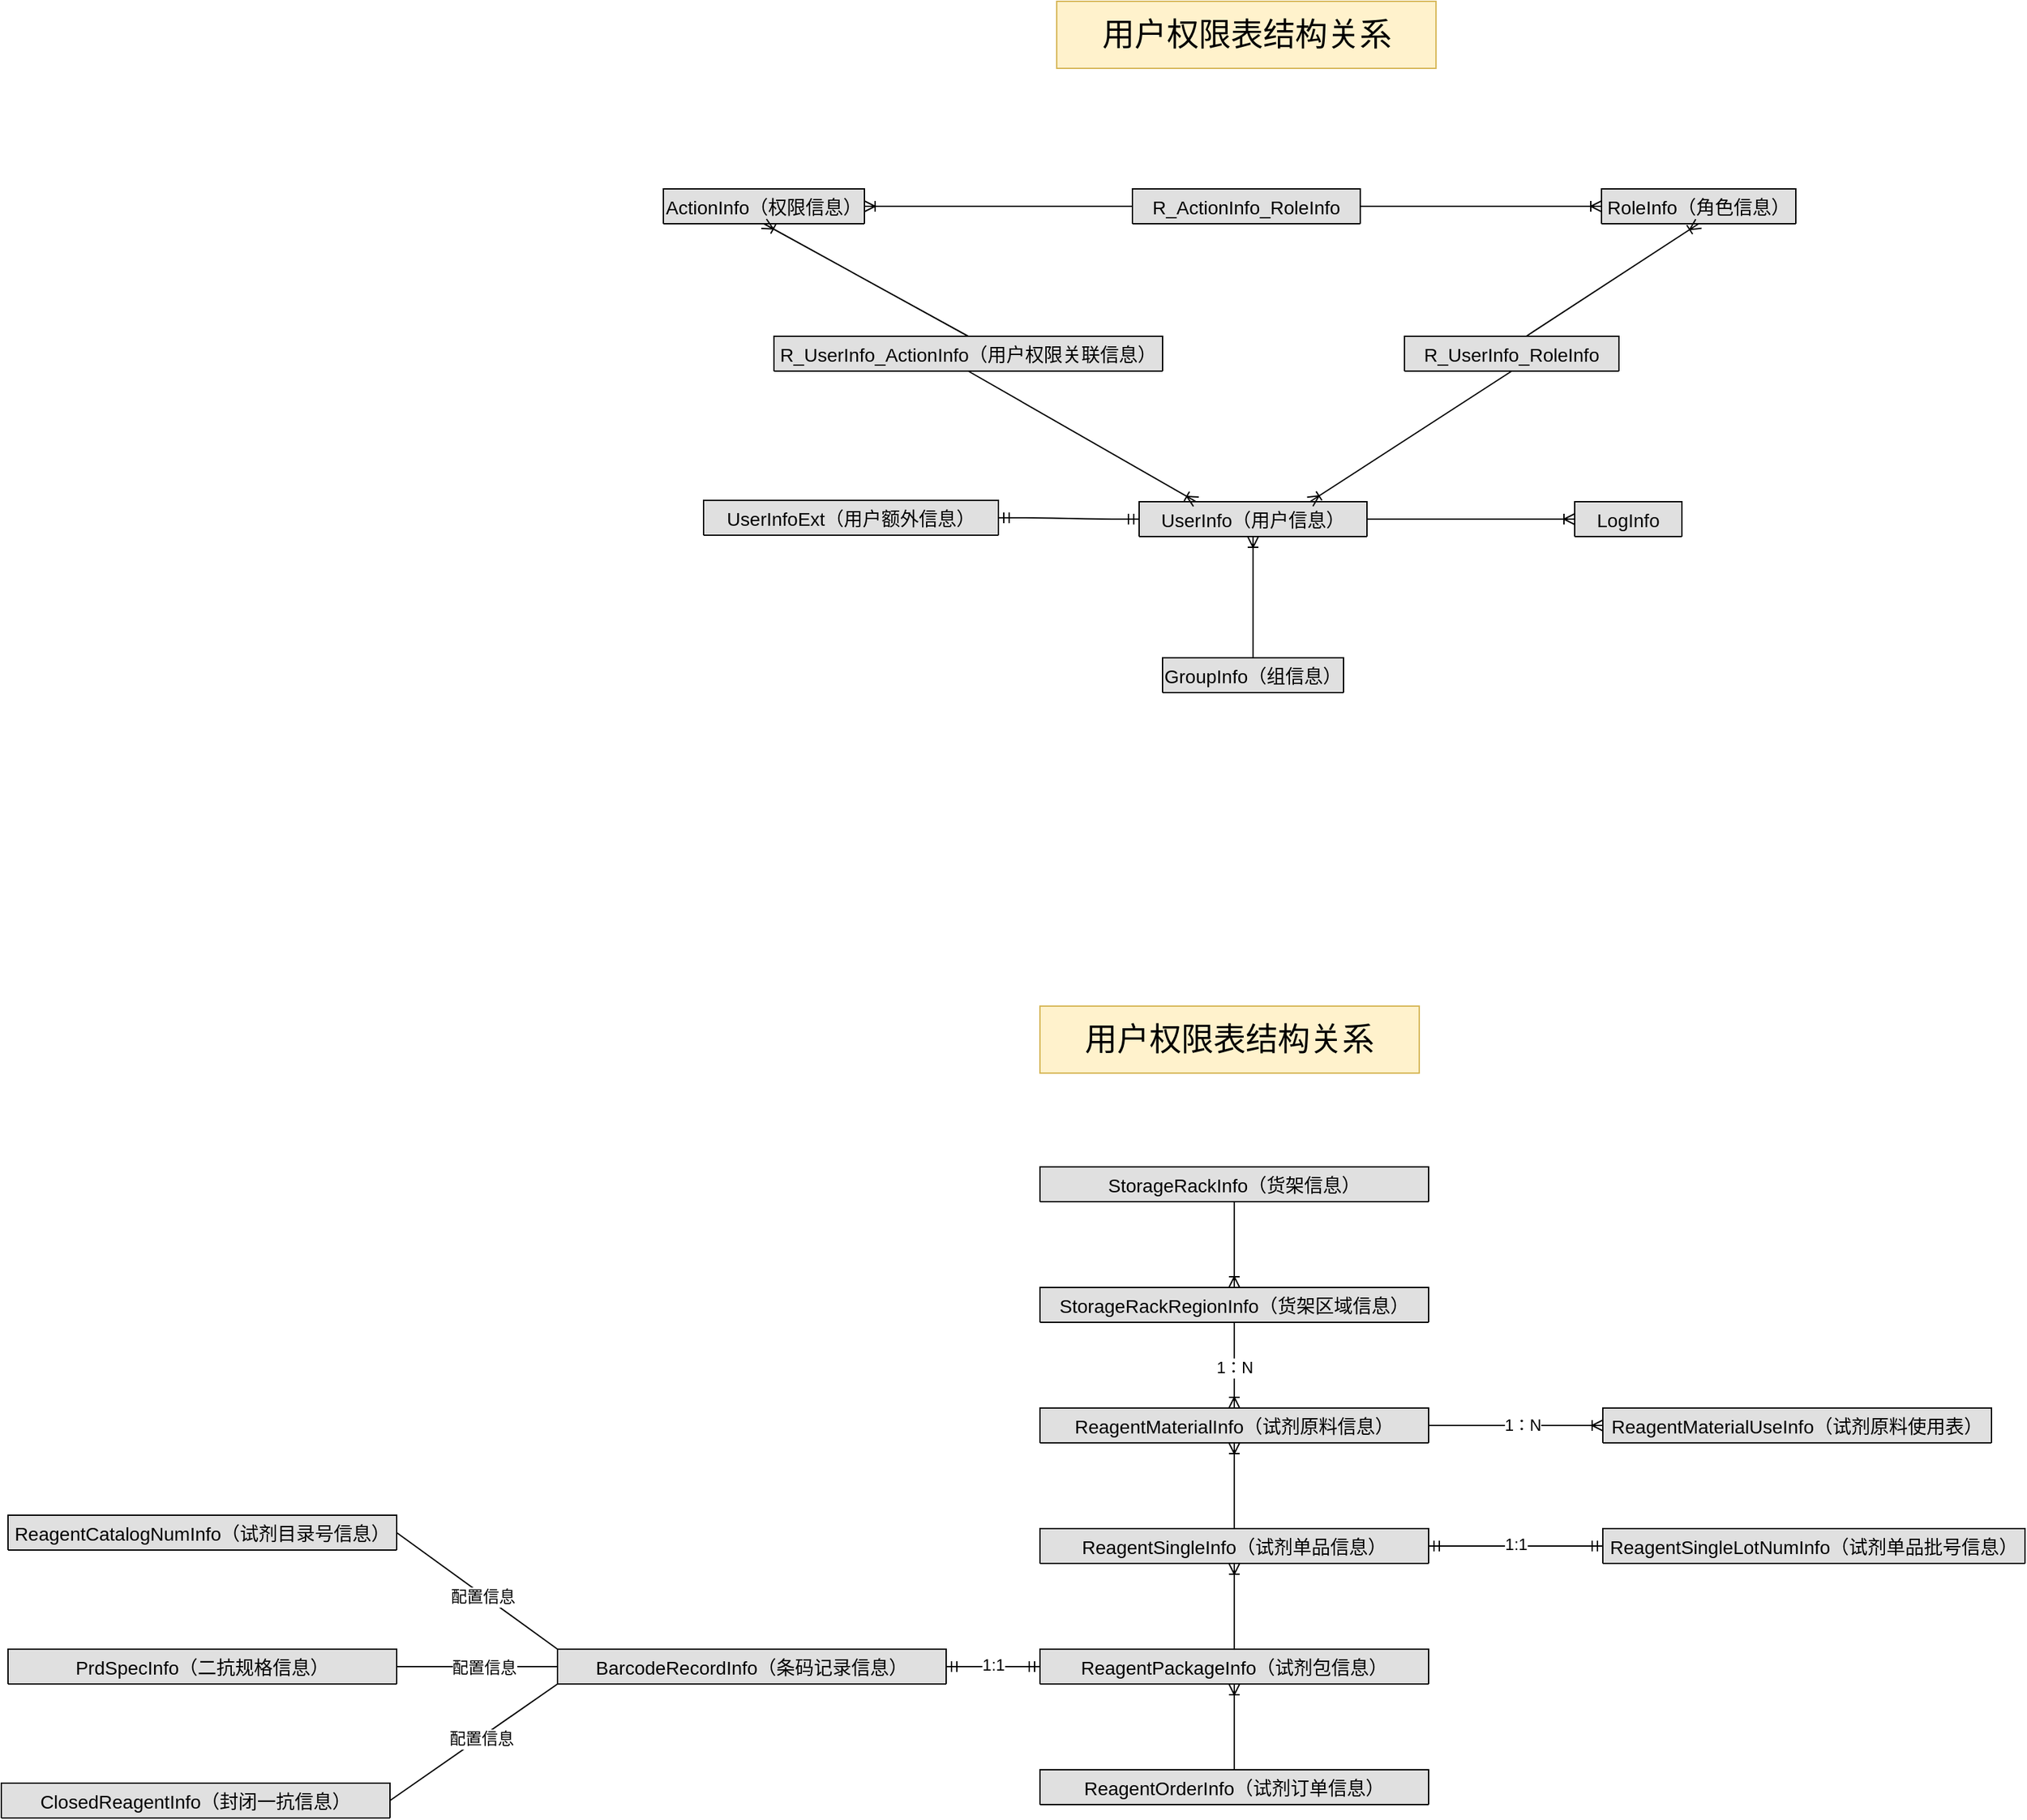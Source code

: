 <mxfile version="12.5.5" type="github">
  <diagram id="uVdVUegfJ4Co0dEcWwCi" name="Page-1">
    <mxGraphModel dx="2200" dy="1728" grid="1" gridSize="10" guides="1" tooltips="1" connect="1" arrows="1" fold="1" page="1" pageScale="1" pageWidth="3000" pageHeight="3000" math="0" shadow="0">
      <root>
        <mxCell id="0"/>
        <mxCell id="1" parent="0"/>
        <mxCell id="xN7cwKIfn4v0KPfY66kA-1" value="UserInfo（用户信息）" style="swimlane;fontStyle=0;childLayout=stackLayout;horizontal=1;startSize=26;fillColor=#e0e0e0;horizontalStack=0;resizeParent=1;resizeParentMax=0;resizeLast=0;collapsible=1;marginBottom=0;swimlaneFillColor=#ffffff;align=center;fontSize=14;" parent="1" vertex="1" collapsed="1">
          <mxGeometry x="969" y="693.5" width="170" height="26" as="geometry">
            <mxRectangle x="805" y="848" width="160" height="52" as="alternateBounds"/>
          </mxGeometry>
        </mxCell>
        <mxCell id="xN7cwKIfn4v0KPfY66kA-2" value="GroupInfo（组信息）" style="swimlane;fontStyle=0;childLayout=stackLayout;horizontal=1;startSize=26;fillColor=#e0e0e0;horizontalStack=0;resizeParent=1;resizeParentMax=0;resizeLast=0;collapsible=1;marginBottom=0;swimlaneFillColor=#ffffff;align=center;fontSize=14;" parent="1" vertex="1" collapsed="1">
          <mxGeometry x="986.5" y="810" width="135" height="26" as="geometry">
            <mxRectangle x="805" y="1056.5" width="160" height="52" as="alternateBounds"/>
          </mxGeometry>
        </mxCell>
        <mxCell id="xN7cwKIfn4v0KPfY66kA-3" value="ActionInfo（权限信息）" style="swimlane;fontStyle=0;childLayout=stackLayout;horizontal=1;startSize=26;fillColor=#e0e0e0;horizontalStack=0;resizeParent=1;resizeParentMax=0;resizeLast=0;collapsible=1;marginBottom=0;swimlaneFillColor=#ffffff;align=center;fontSize=14;" parent="1" vertex="1" collapsed="1">
          <mxGeometry x="614" y="460" width="150" height="26" as="geometry">
            <mxRectangle x="380" y="418" width="160" height="52" as="alternateBounds"/>
          </mxGeometry>
        </mxCell>
        <mxCell id="xN7cwKIfn4v0KPfY66kA-4" value="" style="fontSize=12;html=1;endArrow=ERoneToMany;entryX=0.5;entryY=1;entryDx=0;entryDy=0;exitX=0.5;exitY=0;exitDx=0;exitDy=0;" parent="1" source="xN7cwKIfn4v0KPfY66kA-2" target="xN7cwKIfn4v0KPfY66kA-1" edge="1">
          <mxGeometry width="100" height="100" relative="1" as="geometry">
            <mxPoint x="377" y="1068" as="sourcePoint"/>
            <mxPoint x="477" y="968" as="targetPoint"/>
          </mxGeometry>
        </mxCell>
        <mxCell id="xN7cwKIfn4v0KPfY66kA-5" value="RoleInfo（角色信息）" style="swimlane;fontStyle=0;childLayout=stackLayout;horizontal=1;startSize=26;fillColor=#e0e0e0;horizontalStack=0;resizeParent=1;resizeParentMax=0;resizeLast=0;collapsible=1;marginBottom=0;swimlaneFillColor=#ffffff;align=center;fontSize=14;" parent="1" vertex="1" collapsed="1">
          <mxGeometry x="1314" y="460" width="145" height="26" as="geometry">
            <mxRectangle x="1215" y="418" width="160" height="52" as="alternateBounds"/>
          </mxGeometry>
        </mxCell>
        <mxCell id="xN7cwKIfn4v0KPfY66kA-6" value="R_UserInfo_RoleInfo" style="swimlane;fontStyle=0;childLayout=stackLayout;horizontal=1;startSize=26;fillColor=#e0e0e0;horizontalStack=0;resizeParent=1;resizeParentMax=0;resizeLast=0;collapsible=1;marginBottom=0;swimlaneFillColor=#ffffff;align=center;fontSize=14;" parent="1" vertex="1" collapsed="1">
          <mxGeometry x="1167" y="570" width="160" height="26" as="geometry">
            <mxRectangle x="1055" y="615" width="160" height="52" as="alternateBounds"/>
          </mxGeometry>
        </mxCell>
        <mxCell id="xN7cwKIfn4v0KPfY66kA-7" value="" style="fontSize=12;html=1;endArrow=ERoneToMany;entryX=0.5;entryY=1;entryDx=0;entryDy=0;exitX=0.569;exitY=-0.005;exitDx=0;exitDy=0;exitPerimeter=0;" parent="1" source="xN7cwKIfn4v0KPfY66kA-6" target="xN7cwKIfn4v0KPfY66kA-5" edge="1">
          <mxGeometry width="100" height="100" relative="1" as="geometry">
            <mxPoint x="1198.5" y="878" as="sourcePoint"/>
            <mxPoint x="1198.5" y="721.5" as="targetPoint"/>
          </mxGeometry>
        </mxCell>
        <mxCell id="xN7cwKIfn4v0KPfY66kA-8" value="" style="fontSize=12;html=1;endArrow=ERoneToMany;entryX=0.75;entryY=0;entryDx=0;entryDy=0;exitX=0.5;exitY=1;exitDx=0;exitDy=0;" parent="1" source="xN7cwKIfn4v0KPfY66kA-6" target="xN7cwKIfn4v0KPfY66kA-1" edge="1">
          <mxGeometry width="100" height="100" relative="1" as="geometry">
            <mxPoint x="1285.04" y="579.74" as="sourcePoint"/>
            <mxPoint x="1469" y="435" as="targetPoint"/>
          </mxGeometry>
        </mxCell>
        <mxCell id="xN7cwKIfn4v0KPfY66kA-9" value="R_UserInfo_ActionInfo（用户权限关联信息）" style="swimlane;fontStyle=0;childLayout=stackLayout;horizontal=1;startSize=26;fillColor=#e0e0e0;horizontalStack=0;resizeParent=1;resizeParentMax=0;resizeLast=0;collapsible=1;marginBottom=0;swimlaneFillColor=#ffffff;align=center;fontSize=14;" parent="1" vertex="1" collapsed="1">
          <mxGeometry x="696.5" y="570" width="290" height="26" as="geometry">
            <mxRectangle x="440" y="615" width="290" height="52" as="alternateBounds"/>
          </mxGeometry>
        </mxCell>
        <mxCell id="xN7cwKIfn4v0KPfY66kA-10" value="" style="fontSize=12;html=1;endArrow=ERoneToMany;entryX=0.25;entryY=0;entryDx=0;entryDy=0;exitX=0.5;exitY=1;exitDx=0;exitDy=0;" parent="1" source="xN7cwKIfn4v0KPfY66kA-9" target="xN7cwKIfn4v0KPfY66kA-1" edge="1">
          <mxGeometry width="100" height="100" relative="1" as="geometry">
            <mxPoint x="1274" y="632" as="sourcePoint"/>
            <mxPoint x="1124" y="813" as="targetPoint"/>
          </mxGeometry>
        </mxCell>
        <mxCell id="xN7cwKIfn4v0KPfY66kA-11" value="" style="fontSize=12;html=1;endArrow=ERoneToMany;entryX=0.5;entryY=1;entryDx=0;entryDy=0;exitX=0.5;exitY=0;exitDx=0;exitDy=0;" parent="1" source="xN7cwKIfn4v0KPfY66kA-9" target="xN7cwKIfn4v0KPfY66kA-3" edge="1">
          <mxGeometry width="100" height="100" relative="1" as="geometry">
            <mxPoint x="1415.04" y="653.74" as="sourcePoint"/>
            <mxPoint x="1599" y="509" as="targetPoint"/>
          </mxGeometry>
        </mxCell>
        <mxCell id="xN7cwKIfn4v0KPfY66kA-12" value="R_ActionInfo_RoleInfo" style="swimlane;fontStyle=0;childLayout=stackLayout;horizontal=1;startSize=26;fillColor=#e0e0e0;horizontalStack=0;resizeParent=1;resizeParentMax=0;resizeLast=0;collapsible=1;marginBottom=0;swimlaneFillColor=#ffffff;align=center;fontSize=14;" parent="1" vertex="1" collapsed="1">
          <mxGeometry x="964" y="460" width="170" height="26" as="geometry">
            <mxRectangle x="800" y="430" width="170" height="52" as="alternateBounds"/>
          </mxGeometry>
        </mxCell>
        <mxCell id="xN7cwKIfn4v0KPfY66kA-13" value="" style="fontSize=12;html=1;endArrow=ERoneToMany;entryX=1;entryY=0.5;entryDx=0;entryDy=0;exitX=0;exitY=0.5;exitDx=0;exitDy=0;" parent="1" source="xN7cwKIfn4v0KPfY66kA-12" target="xN7cwKIfn4v0KPfY66kA-3" edge="1">
          <mxGeometry width="100" height="100" relative="1" as="geometry">
            <mxPoint x="809" y="655" as="sourcePoint"/>
            <mxPoint x="634" y="510" as="targetPoint"/>
          </mxGeometry>
        </mxCell>
        <mxCell id="xN7cwKIfn4v0KPfY66kA-14" value="" style="fontSize=12;html=1;endArrow=ERoneToMany;entryX=0;entryY=0.5;entryDx=0;entryDy=0;exitX=1;exitY=0.5;exitDx=0;exitDy=0;" parent="1" source="xN7cwKIfn4v0KPfY66kA-12" target="xN7cwKIfn4v0KPfY66kA-5" edge="1">
          <mxGeometry width="100" height="100" relative="1" as="geometry">
            <mxPoint x="974" y="484" as="sourcePoint"/>
            <mxPoint x="714" y="484" as="targetPoint"/>
          </mxGeometry>
        </mxCell>
        <mxCell id="xN7cwKIfn4v0KPfY66kA-15" value="UserInfoExt（用户额外信息）" style="swimlane;fontStyle=0;childLayout=stackLayout;horizontal=1;startSize=26;fillColor=#e0e0e0;horizontalStack=0;resizeParent=1;resizeParentMax=0;resizeLast=0;collapsible=1;marginBottom=0;swimlaneFillColor=#ffffff;align=center;fontSize=14;" parent="1" vertex="1" collapsed="1">
          <mxGeometry x="644" y="692.5" width="220" height="26" as="geometry">
            <mxRectangle x="350" y="845" width="190" height="55" as="alternateBounds"/>
          </mxGeometry>
        </mxCell>
        <mxCell id="xN7cwKIfn4v0KPfY66kA-16" value="" style="edgeStyle=entityRelationEdgeStyle;fontSize=12;html=1;endArrow=ERmandOne;startArrow=ERmandOne;entryX=0;entryY=0.5;entryDx=0;entryDy=0;exitX=1;exitY=0.5;exitDx=0;exitDy=0;" parent="1" source="xN7cwKIfn4v0KPfY66kA-15" target="xN7cwKIfn4v0KPfY66kA-1" edge="1">
          <mxGeometry width="100" height="100" relative="1" as="geometry">
            <mxPoint x="464" y="1058.5" as="sourcePoint"/>
            <mxPoint x="564" y="958.5" as="targetPoint"/>
          </mxGeometry>
        </mxCell>
        <mxCell id="xN7cwKIfn4v0KPfY66kA-17" value="&lt;font style=&quot;font-size: 24px&quot;&gt;用户权限表结构关系&lt;/font&gt;" style="text;html=1;strokeColor=#d6b656;fillColor=#fff2cc;align=center;verticalAlign=middle;whiteSpace=wrap;rounded=0;" parent="1" vertex="1">
          <mxGeometry x="907.5" y="320" width="283" height="50" as="geometry"/>
        </mxCell>
        <mxCell id="xN7cwKIfn4v0KPfY66kA-18" value="LogInfo" style="swimlane;fontStyle=0;childLayout=stackLayout;horizontal=1;startSize=26;fillColor=#e0e0e0;horizontalStack=0;resizeParent=1;resizeParentMax=0;resizeLast=0;collapsible=1;marginBottom=0;swimlaneFillColor=#ffffff;align=center;fontSize=14;" parent="1" vertex="1" collapsed="1">
          <mxGeometry x="1294" y="693.5" width="80" height="26" as="geometry">
            <mxRectangle x="1215" y="846.5" width="160" height="55" as="alternateBounds"/>
          </mxGeometry>
        </mxCell>
        <mxCell id="n2ARnpzjk5nC_u5jBv1w-1" value="ReagentCatalogNumInfo（试剂目录号信息）" style="swimlane;fontStyle=0;childLayout=stackLayout;horizontal=1;startSize=26;fillColor=#e0e0e0;horizontalStack=0;resizeParent=1;resizeParentMax=0;resizeLast=0;collapsible=1;marginBottom=0;swimlaneFillColor=#ffffff;align=center;fontSize=14;" vertex="1" collapsed="1" parent="1">
          <mxGeometry x="125" y="1450" width="290" height="26" as="geometry">
            <mxRectangle x="320" y="1150" width="190" height="52" as="alternateBounds"/>
          </mxGeometry>
        </mxCell>
        <mxCell id="n2ARnpzjk5nC_u5jBv1w-5" value="PrdSpecInfo（二抗规格信息）" style="swimlane;fontStyle=0;childLayout=stackLayout;horizontal=1;startSize=26;fillColor=#e0e0e0;horizontalStack=0;resizeParent=1;resizeParentMax=0;resizeLast=0;collapsible=1;marginBottom=0;swimlaneFillColor=#ffffff;align=center;fontSize=14;" vertex="1" collapsed="1" parent="1">
          <mxGeometry x="125" y="1550" width="290" height="26" as="geometry">
            <mxRectangle x="320" y="1150" width="190" height="52" as="alternateBounds"/>
          </mxGeometry>
        </mxCell>
        <mxCell id="n2ARnpzjk5nC_u5jBv1w-7" value="ClosedReagentInfo（封闭一抗信息）" style="swimlane;fontStyle=0;childLayout=stackLayout;horizontal=1;startSize=26;fillColor=#e0e0e0;horizontalStack=0;resizeParent=1;resizeParentMax=0;resizeLast=0;collapsible=1;marginBottom=0;swimlaneFillColor=#ffffff;align=center;fontSize=14;" vertex="1" collapsed="1" parent="1">
          <mxGeometry x="120" y="1650" width="290" height="26" as="geometry">
            <mxRectangle x="320" y="1150" width="190" height="52" as="alternateBounds"/>
          </mxGeometry>
        </mxCell>
        <mxCell id="n2ARnpzjk5nC_u5jBv1w-8" value="BarcodeRecordInfo（条码记录信息）" style="swimlane;fontStyle=0;childLayout=stackLayout;horizontal=1;startSize=26;fillColor=#e0e0e0;horizontalStack=0;resizeParent=1;resizeParentMax=0;resizeLast=0;collapsible=1;marginBottom=0;swimlaneFillColor=#ffffff;align=center;fontSize=14;" vertex="1" collapsed="1" parent="1">
          <mxGeometry x="535" y="1550" width="290" height="26" as="geometry">
            <mxRectangle x="320" y="1150" width="190" height="52" as="alternateBounds"/>
          </mxGeometry>
        </mxCell>
        <mxCell id="n2ARnpzjk5nC_u5jBv1w-9" value="" style="endArrow=none;html=1;rounded=0;exitX=1;exitY=0.5;exitDx=0;exitDy=0;entryX=0;entryY=0;entryDx=0;entryDy=0;" edge="1" parent="1" source="n2ARnpzjk5nC_u5jBv1w-1" target="n2ARnpzjk5nC_u5jBv1w-8">
          <mxGeometry relative="1" as="geometry">
            <mxPoint x="375" y="1530" as="sourcePoint"/>
            <mxPoint x="535" y="1530" as="targetPoint"/>
            <Array as="points"/>
          </mxGeometry>
        </mxCell>
        <mxCell id="n2ARnpzjk5nC_u5jBv1w-10" value="配置信息" style="text;html=1;align=center;verticalAlign=middle;resizable=0;points=[];labelBackgroundColor=#ffffff;" vertex="1" connectable="0" parent="n2ARnpzjk5nC_u5jBv1w-9">
          <mxGeometry x="0.08" y="-1" relative="1" as="geometry">
            <mxPoint as="offset"/>
          </mxGeometry>
        </mxCell>
        <mxCell id="n2ARnpzjk5nC_u5jBv1w-11" value="" style="endArrow=none;html=1;rounded=0;exitX=1;exitY=0.5;exitDx=0;exitDy=0;entryX=0;entryY=0.5;entryDx=0;entryDy=0;" edge="1" parent="1" source="n2ARnpzjk5nC_u5jBv1w-5" target="n2ARnpzjk5nC_u5jBv1w-8">
          <mxGeometry relative="1" as="geometry">
            <mxPoint x="425" y="1473" as="sourcePoint"/>
            <mxPoint x="525" y="1560" as="targetPoint"/>
            <Array as="points"/>
          </mxGeometry>
        </mxCell>
        <mxCell id="n2ARnpzjk5nC_u5jBv1w-12" value="配置信息" style="text;html=1;align=center;verticalAlign=middle;resizable=0;points=[];labelBackgroundColor=#ffffff;" vertex="1" connectable="0" parent="n2ARnpzjk5nC_u5jBv1w-11">
          <mxGeometry x="0.08" y="-1" relative="1" as="geometry">
            <mxPoint as="offset"/>
          </mxGeometry>
        </mxCell>
        <mxCell id="n2ARnpzjk5nC_u5jBv1w-13" value="" style="endArrow=none;html=1;rounded=0;exitX=1;exitY=0.5;exitDx=0;exitDy=0;entryX=0;entryY=1;entryDx=0;entryDy=0;" edge="1" parent="1" source="n2ARnpzjk5nC_u5jBv1w-7" target="n2ARnpzjk5nC_u5jBv1w-8">
          <mxGeometry relative="1" as="geometry">
            <mxPoint x="425" y="1573" as="sourcePoint"/>
            <mxPoint x="545" y="1573" as="targetPoint"/>
            <Array as="points"/>
          </mxGeometry>
        </mxCell>
        <mxCell id="n2ARnpzjk5nC_u5jBv1w-14" value="配置信息" style="text;html=1;align=center;verticalAlign=middle;resizable=0;points=[];labelBackgroundColor=#ffffff;" vertex="1" connectable="0" parent="n2ARnpzjk5nC_u5jBv1w-13">
          <mxGeometry x="0.08" y="-1" relative="1" as="geometry">
            <mxPoint as="offset"/>
          </mxGeometry>
        </mxCell>
        <mxCell id="n2ARnpzjk5nC_u5jBv1w-15" value="&lt;font style=&quot;font-size: 24px&quot;&gt;用户权限表结构关系&lt;/font&gt;" style="text;html=1;strokeColor=#d6b656;fillColor=#fff2cc;align=center;verticalAlign=middle;whiteSpace=wrap;rounded=0;" vertex="1" parent="1">
          <mxGeometry x="895" y="1070" width="283" height="50" as="geometry"/>
        </mxCell>
        <mxCell id="n2ARnpzjk5nC_u5jBv1w-16" value="StorageRackInfo（货架信息）" style="swimlane;fontStyle=0;childLayout=stackLayout;horizontal=1;startSize=26;fillColor=#e0e0e0;horizontalStack=0;resizeParent=1;resizeParentMax=0;resizeLast=0;collapsible=1;marginBottom=0;swimlaneFillColor=#ffffff;align=center;fontSize=14;" vertex="1" collapsed="1" parent="1">
          <mxGeometry x="895" y="1190" width="290" height="26" as="geometry">
            <mxRectangle x="320" y="1150" width="190" height="52" as="alternateBounds"/>
          </mxGeometry>
        </mxCell>
        <mxCell id="n2ARnpzjk5nC_u5jBv1w-17" value="StorageRackRegionInfo（货架区域信息）" style="swimlane;fontStyle=0;childLayout=stackLayout;horizontal=1;startSize=26;fillColor=#e0e0e0;horizontalStack=0;resizeParent=1;resizeParentMax=0;resizeLast=0;collapsible=1;marginBottom=0;swimlaneFillColor=#ffffff;align=center;fontSize=14;" vertex="1" collapsed="1" parent="1">
          <mxGeometry x="895" y="1280" width="290" height="26" as="geometry">
            <mxRectangle x="320" y="1150" width="190" height="52" as="alternateBounds"/>
          </mxGeometry>
        </mxCell>
        <mxCell id="n2ARnpzjk5nC_u5jBv1w-19" value="ReagentMaterialInfo（试剂原料信息）" style="swimlane;fontStyle=0;childLayout=stackLayout;horizontal=1;startSize=26;fillColor=#e0e0e0;horizontalStack=0;resizeParent=1;resizeParentMax=0;resizeLast=0;collapsible=1;marginBottom=0;swimlaneFillColor=#ffffff;align=center;fontSize=14;" vertex="1" collapsed="1" parent="1">
          <mxGeometry x="895" y="1370" width="290" height="26" as="geometry">
            <mxRectangle x="320" y="1150" width="190" height="52" as="alternateBounds"/>
          </mxGeometry>
        </mxCell>
        <mxCell id="n2ARnpzjk5nC_u5jBv1w-20" value="ReagentMaterialUseInfo（试剂原料使用表）" style="swimlane;fontStyle=0;childLayout=stackLayout;horizontal=1;startSize=26;fillColor=#e0e0e0;horizontalStack=0;resizeParent=1;resizeParentMax=0;resizeLast=0;collapsible=1;marginBottom=0;swimlaneFillColor=#ffffff;align=center;fontSize=14;" vertex="1" collapsed="1" parent="1">
          <mxGeometry x="1315" y="1370" width="290" height="26" as="geometry">
            <mxRectangle x="320" y="1150" width="190" height="52" as="alternateBounds"/>
          </mxGeometry>
        </mxCell>
        <mxCell id="n2ARnpzjk5nC_u5jBv1w-22" value="ReagentSingleInfo（试剂单品信息）" style="swimlane;fontStyle=0;childLayout=stackLayout;horizontal=1;startSize=26;fillColor=#e0e0e0;horizontalStack=0;resizeParent=1;resizeParentMax=0;resizeLast=0;collapsible=1;marginBottom=0;swimlaneFillColor=#ffffff;align=center;fontSize=14;" vertex="1" collapsed="1" parent="1">
          <mxGeometry x="895" y="1460" width="290" height="26" as="geometry">
            <mxRectangle x="320" y="1150" width="190" height="52" as="alternateBounds"/>
          </mxGeometry>
        </mxCell>
        <mxCell id="n2ARnpzjk5nC_u5jBv1w-23" value="ReagentSingleLotNumInfo（试剂单品批号信息）" style="swimlane;fontStyle=0;childLayout=stackLayout;horizontal=1;startSize=26;fillColor=#e0e0e0;horizontalStack=0;resizeParent=1;resizeParentMax=0;resizeLast=0;collapsible=1;marginBottom=0;swimlaneFillColor=#ffffff;align=center;fontSize=14;" vertex="1" collapsed="1" parent="1">
          <mxGeometry x="1315" y="1460" width="315" height="26" as="geometry">
            <mxRectangle x="320" y="1150" width="190" height="52" as="alternateBounds"/>
          </mxGeometry>
        </mxCell>
        <mxCell id="n2ARnpzjk5nC_u5jBv1w-24" value="ReagentPackageInfo（试剂包信息）" style="swimlane;fontStyle=0;childLayout=stackLayout;horizontal=1;startSize=26;fillColor=#e0e0e0;horizontalStack=0;resizeParent=1;resizeParentMax=0;resizeLast=0;collapsible=1;marginBottom=0;swimlaneFillColor=#ffffff;align=center;fontSize=14;" vertex="1" collapsed="1" parent="1">
          <mxGeometry x="895" y="1550" width="290" height="26" as="geometry">
            <mxRectangle x="320" y="1150" width="190" height="52" as="alternateBounds"/>
          </mxGeometry>
        </mxCell>
        <mxCell id="n2ARnpzjk5nC_u5jBv1w-25" value="ReagentOrderInfo（试剂订单信息）" style="swimlane;fontStyle=0;childLayout=stackLayout;horizontal=1;startSize=26;fillColor=#e0e0e0;horizontalStack=0;resizeParent=1;resizeParentMax=0;resizeLast=0;collapsible=1;marginBottom=0;swimlaneFillColor=#ffffff;align=center;fontSize=14;" vertex="1" collapsed="1" parent="1">
          <mxGeometry x="895" y="1640" width="290" height="26" as="geometry">
            <mxRectangle x="320" y="1150" width="190" height="52" as="alternateBounds"/>
          </mxGeometry>
        </mxCell>
        <mxCell id="n2ARnpzjk5nC_u5jBv1w-26" value="" style="fontSize=12;html=1;endArrow=ERoneToMany;exitX=0.5;exitY=1;exitDx=0;exitDy=0;entryX=0.5;entryY=0;entryDx=0;entryDy=0;" edge="1" parent="1" source="n2ARnpzjk5nC_u5jBv1w-16" target="n2ARnpzjk5nC_u5jBv1w-17">
          <mxGeometry width="100" height="100" relative="1" as="geometry">
            <mxPoint x="795" y="1790" as="sourcePoint"/>
            <mxPoint x="895" y="1690" as="targetPoint"/>
          </mxGeometry>
        </mxCell>
        <mxCell id="n2ARnpzjk5nC_u5jBv1w-27" value="" style="fontSize=12;html=1;endArrow=ERoneToMany;entryX=0.5;entryY=0;entryDx=0;entryDy=0;exitX=0.5;exitY=1;exitDx=0;exitDy=0;" edge="1" parent="1" source="n2ARnpzjk5nC_u5jBv1w-17" target="n2ARnpzjk5nC_u5jBv1w-19">
          <mxGeometry width="100" height="100" relative="1" as="geometry">
            <mxPoint x="1145.5" y="1332" as="sourcePoint"/>
            <mxPoint x="1145" y="1396" as="targetPoint"/>
          </mxGeometry>
        </mxCell>
        <mxCell id="n2ARnpzjk5nC_u5jBv1w-40" value="1：N" style="text;html=1;align=center;verticalAlign=middle;resizable=0;points=[];labelBackgroundColor=#ffffff;" vertex="1" connectable="0" parent="n2ARnpzjk5nC_u5jBv1w-27">
          <mxGeometry x="0.225" y="1" relative="1" as="geometry">
            <mxPoint x="-1" y="-5.2" as="offset"/>
          </mxGeometry>
        </mxCell>
        <mxCell id="n2ARnpzjk5nC_u5jBv1w-29" value="" style="fontSize=12;html=1;endArrow=ERoneToMany;entryX=0.5;entryY=1;entryDx=0;entryDy=0;exitX=0.5;exitY=0;exitDx=0;exitDy=0;" edge="1" parent="1" source="n2ARnpzjk5nC_u5jBv1w-22" target="n2ARnpzjk5nC_u5jBv1w-19">
          <mxGeometry width="100" height="100" relative="1" as="geometry">
            <mxPoint x="1245" y="1332" as="sourcePoint"/>
            <mxPoint x="1245" y="1396" as="targetPoint"/>
          </mxGeometry>
        </mxCell>
        <mxCell id="n2ARnpzjk5nC_u5jBv1w-30" value="" style="fontSize=12;html=1;endArrow=ERoneToMany;entryX=0.5;entryY=1;entryDx=0;entryDy=0;exitX=0.5;exitY=0;exitDx=0;exitDy=0;" edge="1" parent="1" source="n2ARnpzjk5nC_u5jBv1w-24" target="n2ARnpzjk5nC_u5jBv1w-22">
          <mxGeometry width="100" height="100" relative="1" as="geometry">
            <mxPoint x="1115" y="1574" as="sourcePoint"/>
            <mxPoint x="1115" y="1510" as="targetPoint"/>
          </mxGeometry>
        </mxCell>
        <mxCell id="n2ARnpzjk5nC_u5jBv1w-31" value="" style="fontSize=12;html=1;endArrow=ERoneToMany;entryX=0.5;entryY=1;entryDx=0;entryDy=0;exitX=0.5;exitY=0;exitDx=0;exitDy=0;" edge="1" parent="1" source="n2ARnpzjk5nC_u5jBv1w-25" target="n2ARnpzjk5nC_u5jBv1w-24">
          <mxGeometry width="100" height="100" relative="1" as="geometry">
            <mxPoint x="1218.5" y="1576" as="sourcePoint"/>
            <mxPoint x="1218.5" y="1512" as="targetPoint"/>
          </mxGeometry>
        </mxCell>
        <mxCell id="n2ARnpzjk5nC_u5jBv1w-32" value="" style="fontSize=12;html=1;endArrow=ERoneToMany;exitX=1;exitY=0.5;exitDx=0;exitDy=0;entryX=0;entryY=0.5;entryDx=0;entryDy=0;" edge="1" parent="1" source="n2ARnpzjk5nC_u5jBv1w-19" target="n2ARnpzjk5nC_u5jBv1w-20">
          <mxGeometry width="100" height="100" relative="1" as="geometry">
            <mxPoint x="1265" y="1320" as="sourcePoint"/>
            <mxPoint x="1265" y="1384" as="targetPoint"/>
          </mxGeometry>
        </mxCell>
        <mxCell id="n2ARnpzjk5nC_u5jBv1w-37" value="1：N" style="text;html=1;align=center;verticalAlign=middle;resizable=0;points=[];labelBackgroundColor=#ffffff;" vertex="1" connectable="0" parent="n2ARnpzjk5nC_u5jBv1w-32">
          <mxGeometry x="0.231" y="-2" relative="1" as="geometry">
            <mxPoint x="-10" y="-2" as="offset"/>
          </mxGeometry>
        </mxCell>
        <mxCell id="n2ARnpzjk5nC_u5jBv1w-35" value="" style="edgeStyle=entityRelationEdgeStyle;fontSize=12;html=1;endArrow=ERmandOne;startArrow=ERmandOne;entryX=0;entryY=0.5;entryDx=0;entryDy=0;exitX=1;exitY=0.5;exitDx=0;exitDy=0;" edge="1" parent="1" source="n2ARnpzjk5nC_u5jBv1w-22" target="n2ARnpzjk5nC_u5jBv1w-23">
          <mxGeometry width="100" height="100" relative="1" as="geometry">
            <mxPoint x="795" y="1790" as="sourcePoint"/>
            <mxPoint x="895" y="1690" as="targetPoint"/>
          </mxGeometry>
        </mxCell>
        <mxCell id="n2ARnpzjk5nC_u5jBv1w-36" value="1:1" style="text;html=1;align=center;verticalAlign=middle;resizable=0;points=[];labelBackgroundColor=#ffffff;" vertex="1" connectable="0" parent="n2ARnpzjk5nC_u5jBv1w-35">
          <mxGeometry y="1" relative="1" as="geometry">
            <mxPoint as="offset"/>
          </mxGeometry>
        </mxCell>
        <mxCell id="n2ARnpzjk5nC_u5jBv1w-38" value="" style="edgeStyle=entityRelationEdgeStyle;fontSize=12;html=1;endArrow=ERmandOne;startArrow=ERmandOne;entryX=0;entryY=0.5;entryDx=0;entryDy=0;exitX=1;exitY=0.5;exitDx=0;exitDy=0;" edge="1" parent="1" source="n2ARnpzjk5nC_u5jBv1w-8" target="n2ARnpzjk5nC_u5jBv1w-24">
          <mxGeometry width="100" height="100" relative="1" as="geometry">
            <mxPoint x="745" y="1620" as="sourcePoint"/>
            <mxPoint x="875" y="1620" as="targetPoint"/>
          </mxGeometry>
        </mxCell>
        <mxCell id="n2ARnpzjk5nC_u5jBv1w-39" value="1:1" style="text;html=1;align=center;verticalAlign=middle;resizable=0;points=[];labelBackgroundColor=#ffffff;" vertex="1" connectable="0" parent="n2ARnpzjk5nC_u5jBv1w-38">
          <mxGeometry y="1" relative="1" as="geometry">
            <mxPoint as="offset"/>
          </mxGeometry>
        </mxCell>
        <mxCell id="n2ARnpzjk5nC_u5jBv1w-42" value="" style="fontSize=12;html=1;endArrow=ERoneToMany;exitX=1;exitY=0.5;exitDx=0;exitDy=0;entryX=0;entryY=0.5;entryDx=0;entryDy=0;" edge="1" parent="1" source="xN7cwKIfn4v0KPfY66kA-1" target="xN7cwKIfn4v0KPfY66kA-18">
          <mxGeometry width="100" height="100" relative="1" as="geometry">
            <mxPoint x="1257" y="606" as="sourcePoint"/>
            <mxPoint x="1284" y="713" as="targetPoint"/>
          </mxGeometry>
        </mxCell>
      </root>
    </mxGraphModel>
  </diagram>
</mxfile>
